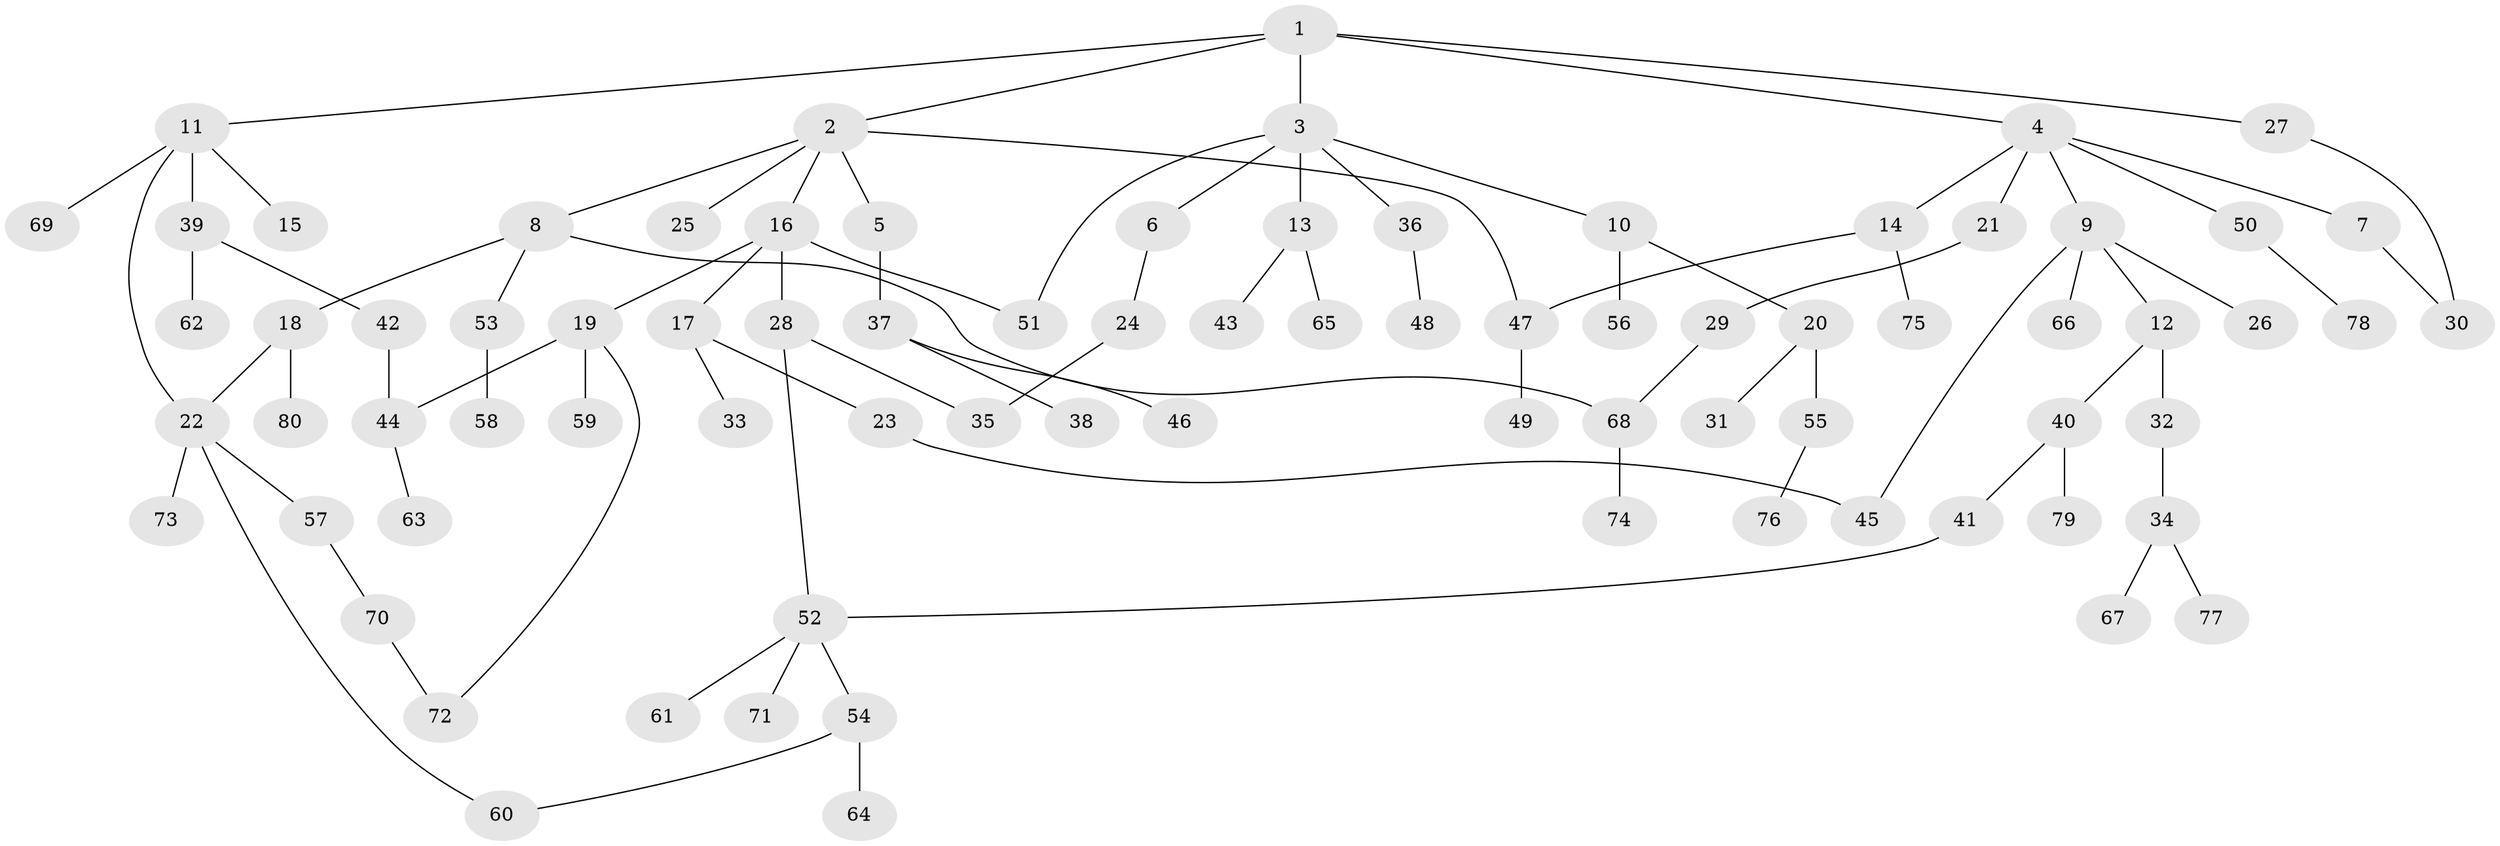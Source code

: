 // coarse degree distribution, {9: 0.019230769230769232, 7: 0.038461538461538464, 2: 0.3269230769230769, 4: 0.07692307692307693, 6: 0.019230769230769232, 3: 0.09615384615384616, 1: 0.38461538461538464, 5: 0.038461538461538464}
// Generated by graph-tools (version 1.1) at 2025/51/02/27/25 19:51:39]
// undirected, 80 vertices, 90 edges
graph export_dot {
graph [start="1"]
  node [color=gray90,style=filled];
  1;
  2;
  3;
  4;
  5;
  6;
  7;
  8;
  9;
  10;
  11;
  12;
  13;
  14;
  15;
  16;
  17;
  18;
  19;
  20;
  21;
  22;
  23;
  24;
  25;
  26;
  27;
  28;
  29;
  30;
  31;
  32;
  33;
  34;
  35;
  36;
  37;
  38;
  39;
  40;
  41;
  42;
  43;
  44;
  45;
  46;
  47;
  48;
  49;
  50;
  51;
  52;
  53;
  54;
  55;
  56;
  57;
  58;
  59;
  60;
  61;
  62;
  63;
  64;
  65;
  66;
  67;
  68;
  69;
  70;
  71;
  72;
  73;
  74;
  75;
  76;
  77;
  78;
  79;
  80;
  1 -- 2;
  1 -- 3;
  1 -- 4;
  1 -- 11;
  1 -- 27;
  2 -- 5;
  2 -- 8;
  2 -- 16;
  2 -- 25;
  2 -- 47;
  3 -- 6;
  3 -- 10;
  3 -- 13;
  3 -- 36;
  3 -- 51;
  4 -- 7;
  4 -- 9;
  4 -- 14;
  4 -- 21;
  4 -- 50;
  5 -- 37;
  6 -- 24;
  7 -- 30;
  8 -- 18;
  8 -- 53;
  8 -- 68;
  9 -- 12;
  9 -- 26;
  9 -- 45;
  9 -- 66;
  10 -- 20;
  10 -- 56;
  11 -- 15;
  11 -- 39;
  11 -- 69;
  11 -- 22;
  12 -- 32;
  12 -- 40;
  13 -- 43;
  13 -- 65;
  14 -- 47;
  14 -- 75;
  16 -- 17;
  16 -- 19;
  16 -- 28;
  16 -- 51;
  17 -- 23;
  17 -- 33;
  18 -- 22;
  18 -- 80;
  19 -- 44;
  19 -- 59;
  19 -- 72;
  20 -- 31;
  20 -- 55;
  21 -- 29;
  22 -- 57;
  22 -- 73;
  22 -- 60;
  23 -- 45;
  24 -- 35;
  27 -- 30;
  28 -- 35;
  28 -- 52;
  29 -- 68;
  32 -- 34;
  34 -- 67;
  34 -- 77;
  36 -- 48;
  37 -- 38;
  37 -- 46;
  39 -- 42;
  39 -- 62;
  40 -- 41;
  40 -- 79;
  41 -- 52;
  42 -- 44;
  44 -- 63;
  47 -- 49;
  50 -- 78;
  52 -- 54;
  52 -- 61;
  52 -- 71;
  53 -- 58;
  54 -- 60;
  54 -- 64;
  55 -- 76;
  57 -- 70;
  68 -- 74;
  70 -- 72;
}
